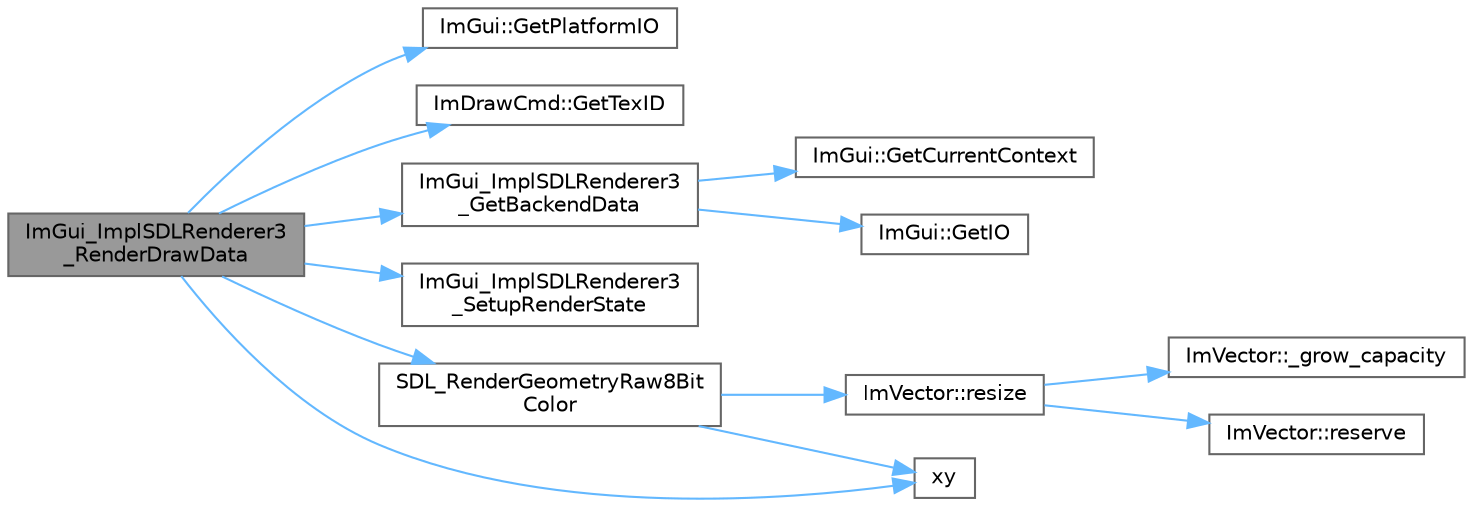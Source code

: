 digraph "ImGui_ImplSDLRenderer3_RenderDrawData"
{
 // LATEX_PDF_SIZE
  bgcolor="transparent";
  edge [fontname=Helvetica,fontsize=10,labelfontname=Helvetica,labelfontsize=10];
  node [fontname=Helvetica,fontsize=10,shape=box,height=0.2,width=0.4];
  rankdir="LR";
  Node1 [id="Node000001",label="ImGui_ImplSDLRenderer3\l_RenderDrawData",height=0.2,width=0.4,color="gray40", fillcolor="grey60", style="filled", fontcolor="black",tooltip=" "];
  Node1 -> Node2 [id="edge13_Node000001_Node000002",color="steelblue1",style="solid",tooltip=" "];
  Node2 [id="Node000002",label="ImGui::GetPlatformIO",height=0.2,width=0.4,color="grey40", fillcolor="white", style="filled",URL="$namespace_im_gui.html#a3edc2b6129cbf1e8d247c6d03c344065",tooltip=" "];
  Node1 -> Node3 [id="edge14_Node000001_Node000003",color="steelblue1",style="solid",tooltip=" "];
  Node3 [id="Node000003",label="ImDrawCmd::GetTexID",height=0.2,width=0.4,color="grey40", fillcolor="white", style="filled",URL="$struct_im_draw_cmd.html#a8ba7df6d136db6e33d850acc9291224f",tooltip=" "];
  Node1 -> Node4 [id="edge15_Node000001_Node000004",color="steelblue1",style="solid",tooltip=" "];
  Node4 [id="Node000004",label="ImGui_ImplSDLRenderer3\l_GetBackendData",height=0.2,width=0.4,color="grey40", fillcolor="white", style="filled",URL="$imgui__impl__sdlrenderer3_8cpp.html#a87d8f6c9e88a8991b2079be2b12ce7e0",tooltip=" "];
  Node4 -> Node5 [id="edge16_Node000004_Node000005",color="steelblue1",style="solid",tooltip=" "];
  Node5 [id="Node000005",label="ImGui::GetCurrentContext",height=0.2,width=0.4,color="grey40", fillcolor="white", style="filled",URL="$namespace_im_gui.html#af557a6de5538099a0f6047eb994bbf42",tooltip=" "];
  Node4 -> Node6 [id="edge17_Node000004_Node000006",color="steelblue1",style="solid",tooltip=" "];
  Node6 [id="Node000006",label="ImGui::GetIO",height=0.2,width=0.4,color="grey40", fillcolor="white", style="filled",URL="$namespace_im_gui.html#a7dea7d0530868f078324f14a308f0c3c",tooltip=" "];
  Node1 -> Node7 [id="edge18_Node000001_Node000007",color="steelblue1",style="solid",tooltip=" "];
  Node7 [id="Node000007",label="ImGui_ImplSDLRenderer3\l_SetupRenderState",height=0.2,width=0.4,color="grey40", fillcolor="white", style="filled",URL="$imgui__impl__sdlrenderer3_8cpp.html#ab237df60cf76185ca2d03720e58e0577",tooltip=" "];
  Node1 -> Node8 [id="edge19_Node000001_Node000008",color="steelblue1",style="solid",tooltip=" "];
  Node8 [id="Node000008",label="SDL_RenderGeometryRaw8Bit\lColor",height=0.2,width=0.4,color="grey40", fillcolor="white", style="filled",URL="$imgui__impl__sdlrenderer3_8cpp.html#ac3f866b1941f6a7e787f0074d30b1a23",tooltip=" "];
  Node8 -> Node9 [id="edge20_Node000008_Node000009",color="steelblue1",style="solid",tooltip=" "];
  Node9 [id="Node000009",label="ImVector::resize",height=0.2,width=0.4,color="grey40", fillcolor="white", style="filled",URL="$struct_im_vector.html#ac371dd62e56ae486b1a5038cf07eee56",tooltip=" "];
  Node9 -> Node10 [id="edge21_Node000009_Node000010",color="steelblue1",style="solid",tooltip=" "];
  Node10 [id="Node000010",label="ImVector::_grow_capacity",height=0.2,width=0.4,color="grey40", fillcolor="white", style="filled",URL="$struct_im_vector.html#a3a097635d464b1b70dc7d59996a88b28",tooltip=" "];
  Node9 -> Node11 [id="edge22_Node000009_Node000011",color="steelblue1",style="solid",tooltip=" "];
  Node11 [id="Node000011",label="ImVector::reserve",height=0.2,width=0.4,color="grey40", fillcolor="white", style="filled",URL="$struct_im_vector.html#a0f14f5736c3372157856eebb67123b75",tooltip=" "];
  Node8 -> Node12 [id="edge23_Node000008_Node000012",color="steelblue1",style="solid",tooltip=" "];
  Node12 [id="Node000012",label="xy",height=0.2,width=0.4,color="grey40", fillcolor="white", style="filled",URL="$core_2swizzle__2_8inl_8h.html#ababb1b57366125febc8d17ae67a2d24a",tooltip=" "];
  Node1 -> Node12 [id="edge24_Node000001_Node000012",color="steelblue1",style="solid",tooltip=" "];
}
